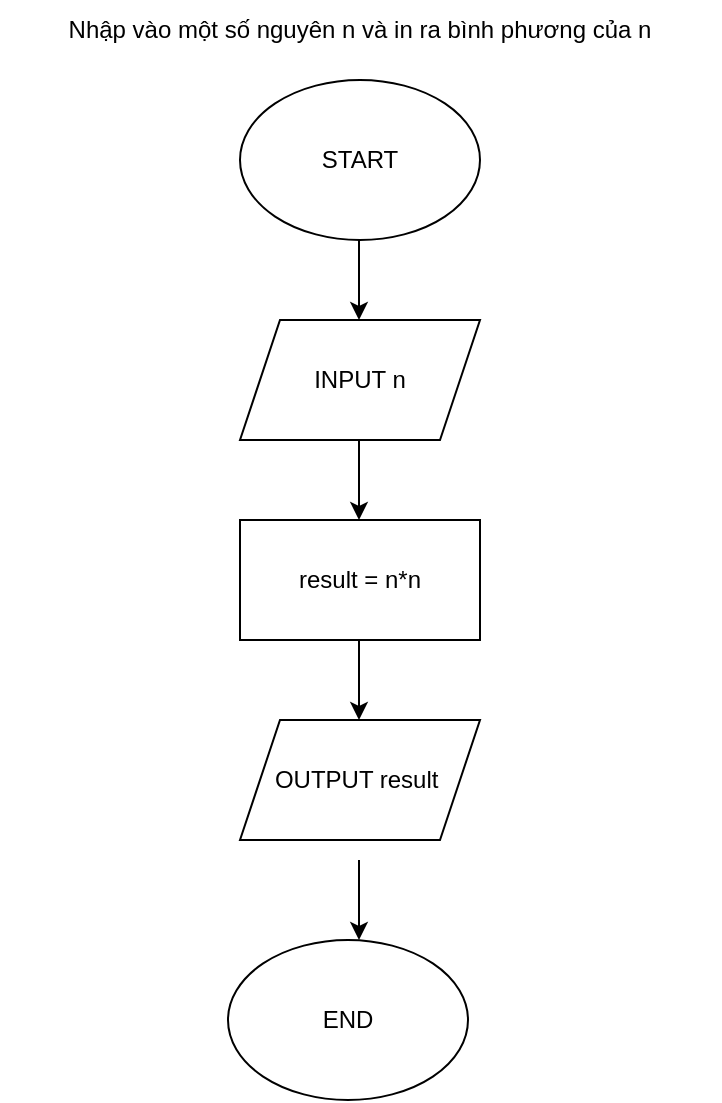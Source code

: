 <mxfile version="20.8.13" type="device" pages="3"><diagram name="Trang-1" id="KN72WQVBmillDkaDGA7g"><mxGraphModel dx="1434" dy="756" grid="1" gridSize="10" guides="1" tooltips="1" connect="1" arrows="1" fold="1" page="1" pageScale="1" pageWidth="827" pageHeight="1169" math="0" shadow="0"><root><mxCell id="0"/><mxCell id="1" parent="0"/><mxCell id="wS0GNNeYQ-6fTNDRO2pw-3" value="Nhập vào một số nguyên n và in ra bình phương của n" style="text;strokeColor=none;align=center;fillColor=none;html=1;verticalAlign=middle;whiteSpace=wrap;rounded=0;" vertex="1" parent="1"><mxGeometry x="180" width="360" height="30" as="geometry"/></mxCell><mxCell id="wS0GNNeYQ-6fTNDRO2pw-4" value="START" style="ellipse;whiteSpace=wrap;html=1;" vertex="1" parent="1"><mxGeometry x="300" y="40" width="120" height="80" as="geometry"/></mxCell><mxCell id="wS0GNNeYQ-6fTNDRO2pw-5" value="INPUT n" style="shape=parallelogram;perimeter=parallelogramPerimeter;whiteSpace=wrap;html=1;fixedSize=1;" vertex="1" parent="1"><mxGeometry x="300" y="160" width="120" height="60" as="geometry"/></mxCell><mxCell id="wS0GNNeYQ-6fTNDRO2pw-6" value="result = n*n" style="rounded=0;whiteSpace=wrap;html=1;" vertex="1" parent="1"><mxGeometry x="300" y="260" width="120" height="60" as="geometry"/></mxCell><mxCell id="wS0GNNeYQ-6fTNDRO2pw-7" value="OUTPUT result&amp;nbsp;" style="shape=parallelogram;perimeter=parallelogramPerimeter;whiteSpace=wrap;html=1;fixedSize=1;" vertex="1" parent="1"><mxGeometry x="300" y="360" width="120" height="60" as="geometry"/></mxCell><mxCell id="wS0GNNeYQ-6fTNDRO2pw-8" value="END" style="ellipse;whiteSpace=wrap;html=1;" vertex="1" parent="1"><mxGeometry x="294" y="470" width="120" height="80" as="geometry"/></mxCell><mxCell id="wS0GNNeYQ-6fTNDRO2pw-10" value="" style="endArrow=classic;html=1;rounded=0;" edge="1" parent="1"><mxGeometry width="50" height="50" relative="1" as="geometry"><mxPoint x="359.5" y="120" as="sourcePoint"/><mxPoint x="359.5" y="160" as="targetPoint"/></mxGeometry></mxCell><mxCell id="wS0GNNeYQ-6fTNDRO2pw-11" value="" style="endArrow=classic;html=1;rounded=0;" edge="1" parent="1"><mxGeometry width="50" height="50" relative="1" as="geometry"><mxPoint x="359.5" y="220" as="sourcePoint"/><mxPoint x="359.5" y="260" as="targetPoint"/></mxGeometry></mxCell><mxCell id="wS0GNNeYQ-6fTNDRO2pw-12" value="" style="endArrow=classic;html=1;rounded=0;" edge="1" parent="1"><mxGeometry width="50" height="50" relative="1" as="geometry"><mxPoint x="359.5" y="320" as="sourcePoint"/><mxPoint x="359.5" y="360" as="targetPoint"/></mxGeometry></mxCell><mxCell id="wS0GNNeYQ-6fTNDRO2pw-13" value="" style="endArrow=classic;html=1;rounded=0;" edge="1" parent="1"><mxGeometry width="50" height="50" relative="1" as="geometry"><mxPoint x="359.5" y="430" as="sourcePoint"/><mxPoint x="359.5" y="470" as="targetPoint"/></mxGeometry></mxCell></root></mxGraphModel></diagram><diagram id="taTOuqNUe09OO2KU1G_N" name="Trang-2"><mxGraphModel dx="1434" dy="756" grid="1" gridSize="10" guides="1" tooltips="1" connect="1" arrows="1" fold="1" page="1" pageScale="1" pageWidth="827" pageHeight="1169" math="0" shadow="0"><root><mxCell id="0"/><mxCell id="1" parent="0"/><mxCell id="UCI1T6_7mxIq_Oo1RCF1-1" value="START" style="ellipse;whiteSpace=wrap;html=1;" vertex="1" parent="1"><mxGeometry x="360" y="50" width="120" height="80" as="geometry"/></mxCell><mxCell id="0FJ1GctZJsF0A9Ts1wwn-1" value="INPUT length" style="shape=parallelogram;perimeter=parallelogramPerimeter;whiteSpace=wrap;html=1;fixedSize=1;" vertex="1" parent="1"><mxGeometry x="360" y="180" width="120" height="60" as="geometry"/></mxCell><mxCell id="0FJ1GctZJsF0A9Ts1wwn-2" value="INPUT width" style="shape=parallelogram;perimeter=parallelogramPerimeter;whiteSpace=wrap;html=1;fixedSize=1;" vertex="1" parent="1"><mxGeometry x="360" y="290" width="120" height="60" as="geometry"/></mxCell><mxCell id="0FJ1GctZJsF0A9Ts1wwn-3" value="chu vi = (length+ width)*2" style="rounded=0;whiteSpace=wrap;html=1;" vertex="1" parent="1"><mxGeometry x="360" y="390" width="120" height="60" as="geometry"/></mxCell><mxCell id="0FJ1GctZJsF0A9Ts1wwn-4" value="Area&amp;nbsp; = length*width" style="rounded=0;whiteSpace=wrap;html=1;" vertex="1" parent="1"><mxGeometry x="360" y="490" width="120" height="60" as="geometry"/></mxCell><mxCell id="LZ4PPTeJhDvmR5xEmOUx-1" value="OUTPUT&amp;nbsp; chu vi, area&amp;nbsp;" style="shape=parallelogram;perimeter=parallelogramPerimeter;whiteSpace=wrap;html=1;fixedSize=1;" vertex="1" parent="1"><mxGeometry x="360" y="585" width="120" height="60" as="geometry"/></mxCell><mxCell id="LZ4PPTeJhDvmR5xEmOUx-2" value="END" style="ellipse;whiteSpace=wrap;html=1;" vertex="1" parent="1"><mxGeometry x="354" y="690" width="120" height="80" as="geometry"/></mxCell><mxCell id="7lPbDJL6rK7Zx5n4fMqD-1" value="" style="endArrow=classic;html=1;rounded=0;entryX=0.5;entryY=0;entryDx=0;entryDy=0;" edge="1" parent="1" source="UCI1T6_7mxIq_Oo1RCF1-1" target="0FJ1GctZJsF0A9Ts1wwn-1"><mxGeometry width="50" height="50" relative="1" as="geometry"><mxPoint x="359.5" y="120" as="sourcePoint"/><mxPoint x="359.5" y="160" as="targetPoint"/></mxGeometry></mxCell><mxCell id="7lPbDJL6rK7Zx5n4fMqD-2" value="" style="endArrow=classic;html=1;rounded=0;entryX=0.5;entryY=0;entryDx=0;entryDy=0;" edge="1" parent="1"><mxGeometry width="50" height="50" relative="1" as="geometry"><mxPoint x="414" y="240" as="sourcePoint"/><mxPoint x="414" y="290" as="targetPoint"/></mxGeometry></mxCell><mxCell id="7lPbDJL6rK7Zx5n4fMqD-3" value="" style="endArrow=classic;html=1;rounded=0;" edge="1" parent="1"><mxGeometry width="50" height="50" relative="1" as="geometry"><mxPoint x="413" y="350" as="sourcePoint"/><mxPoint x="413" y="380" as="targetPoint"/></mxGeometry></mxCell><mxCell id="7lPbDJL6rK7Zx5n4fMqD-4" value="" style="endArrow=classic;html=1;rounded=0;" edge="1" parent="1"><mxGeometry width="50" height="50" relative="1" as="geometry"><mxPoint x="414" y="450" as="sourcePoint"/><mxPoint x="414" y="490" as="targetPoint"/></mxGeometry></mxCell><mxCell id="7lPbDJL6rK7Zx5n4fMqD-5" value="" style="endArrow=classic;html=1;rounded=0;entryX=0.433;entryY=-0.017;entryDx=0;entryDy=0;entryPerimeter=0;" edge="1" parent="1" target="LZ4PPTeJhDvmR5xEmOUx-1"><mxGeometry width="50" height="50" relative="1" as="geometry"><mxPoint x="413" y="550" as="sourcePoint"/><mxPoint x="413" y="600" as="targetPoint"/></mxGeometry></mxCell><mxCell id="7lPbDJL6rK7Zx5n4fMqD-6" value="" style="endArrow=classic;html=1;rounded=0;entryX=0.5;entryY=0;entryDx=0;entryDy=0;" edge="1" parent="1"><mxGeometry width="50" height="50" relative="1" as="geometry"><mxPoint x="410" y="640" as="sourcePoint"/><mxPoint x="410" y="690" as="targetPoint"/></mxGeometry></mxCell></root></mxGraphModel></diagram><diagram id="qqkKOrsFpac6dXCkChEA" name="Trang-3"><mxGraphModel dx="1434" dy="756" grid="1" gridSize="10" guides="1" tooltips="1" connect="1" arrows="1" fold="1" page="1" pageScale="1" pageWidth="827" pageHeight="1169" math="0" shadow="0"><root><mxCell id="0"/><mxCell id="1" parent="0"/><mxCell id="4GBSHjc_vz6VwLLC22Mc-1" value="START" style="ellipse;whiteSpace=wrap;html=1;" vertex="1" parent="1"><mxGeometry x="330" y="40" width="120" height="80" as="geometry"/></mxCell><mxCell id="4GBSHjc_vz6VwLLC22Mc-2" value="INPUT DiemToan, DiemLy, diemHoa" style="shape=parallelogram;perimeter=parallelogramPerimeter;whiteSpace=wrap;html=1;fixedSize=1;" vertex="1" parent="1"><mxGeometry x="260" y="160" width="250" height="90" as="geometry"/></mxCell><mxCell id="4GBSHjc_vz6VwLLC22Mc-3" value="DiemTB= (DiemToan+DiemLy+DiemHoa)/3" style="rounded=0;whiteSpace=wrap;html=1;" vertex="1" parent="1"><mxGeometry x="260" y="300" width="240" height="60" as="geometry"/></mxCell><mxCell id="4GBSHjc_vz6VwLLC22Mc-4" value="OUTPUT DiemTB" style="shape=parallelogram;perimeter=parallelogramPerimeter;whiteSpace=wrap;html=1;fixedSize=1;" vertex="1" parent="1"><mxGeometry x="250" y="410" width="250" height="90" as="geometry"/></mxCell><mxCell id="4GBSHjc_vz6VwLLC22Mc-5" value="END" style="ellipse;whiteSpace=wrap;html=1;" vertex="1" parent="1"><mxGeometry x="315" y="560" width="120" height="80" as="geometry"/></mxCell><mxCell id="xrLaegosS8kMi26th3SB-1" value="" style="endArrow=classic;html=1;rounded=0;" edge="1" parent="1"><mxGeometry width="50" height="50" relative="1" as="geometry"><mxPoint x="384.5" y="120" as="sourcePoint"/><mxPoint x="385" y="160" as="targetPoint"/></mxGeometry></mxCell><mxCell id="xrLaegosS8kMi26th3SB-2" value="" style="endArrow=classic;html=1;rounded=0;entryX=0.5;entryY=0;entryDx=0;entryDy=0;" edge="1" parent="1"><mxGeometry width="50" height="50" relative="1" as="geometry"><mxPoint x="384.5" y="250" as="sourcePoint"/><mxPoint x="384.5" y="300" as="targetPoint"/></mxGeometry></mxCell><mxCell id="xrLaegosS8kMi26th3SB-3" value="" style="endArrow=classic;html=1;rounded=0;entryX=0.5;entryY=0;entryDx=0;entryDy=0;" edge="1" parent="1"><mxGeometry width="50" height="50" relative="1" as="geometry"><mxPoint x="384.5" y="360" as="sourcePoint"/><mxPoint x="384.5" y="410" as="targetPoint"/></mxGeometry></mxCell><mxCell id="xrLaegosS8kMi26th3SB-4" value="" style="endArrow=classic;html=1;rounded=0;entryX=0.5;entryY=0;entryDx=0;entryDy=0;" edge="1" parent="1"><mxGeometry width="50" height="50" relative="1" as="geometry"><mxPoint x="379.5" y="510" as="sourcePoint"/><mxPoint x="379.5" y="560" as="targetPoint"/></mxGeometry></mxCell></root></mxGraphModel></diagram></mxfile>